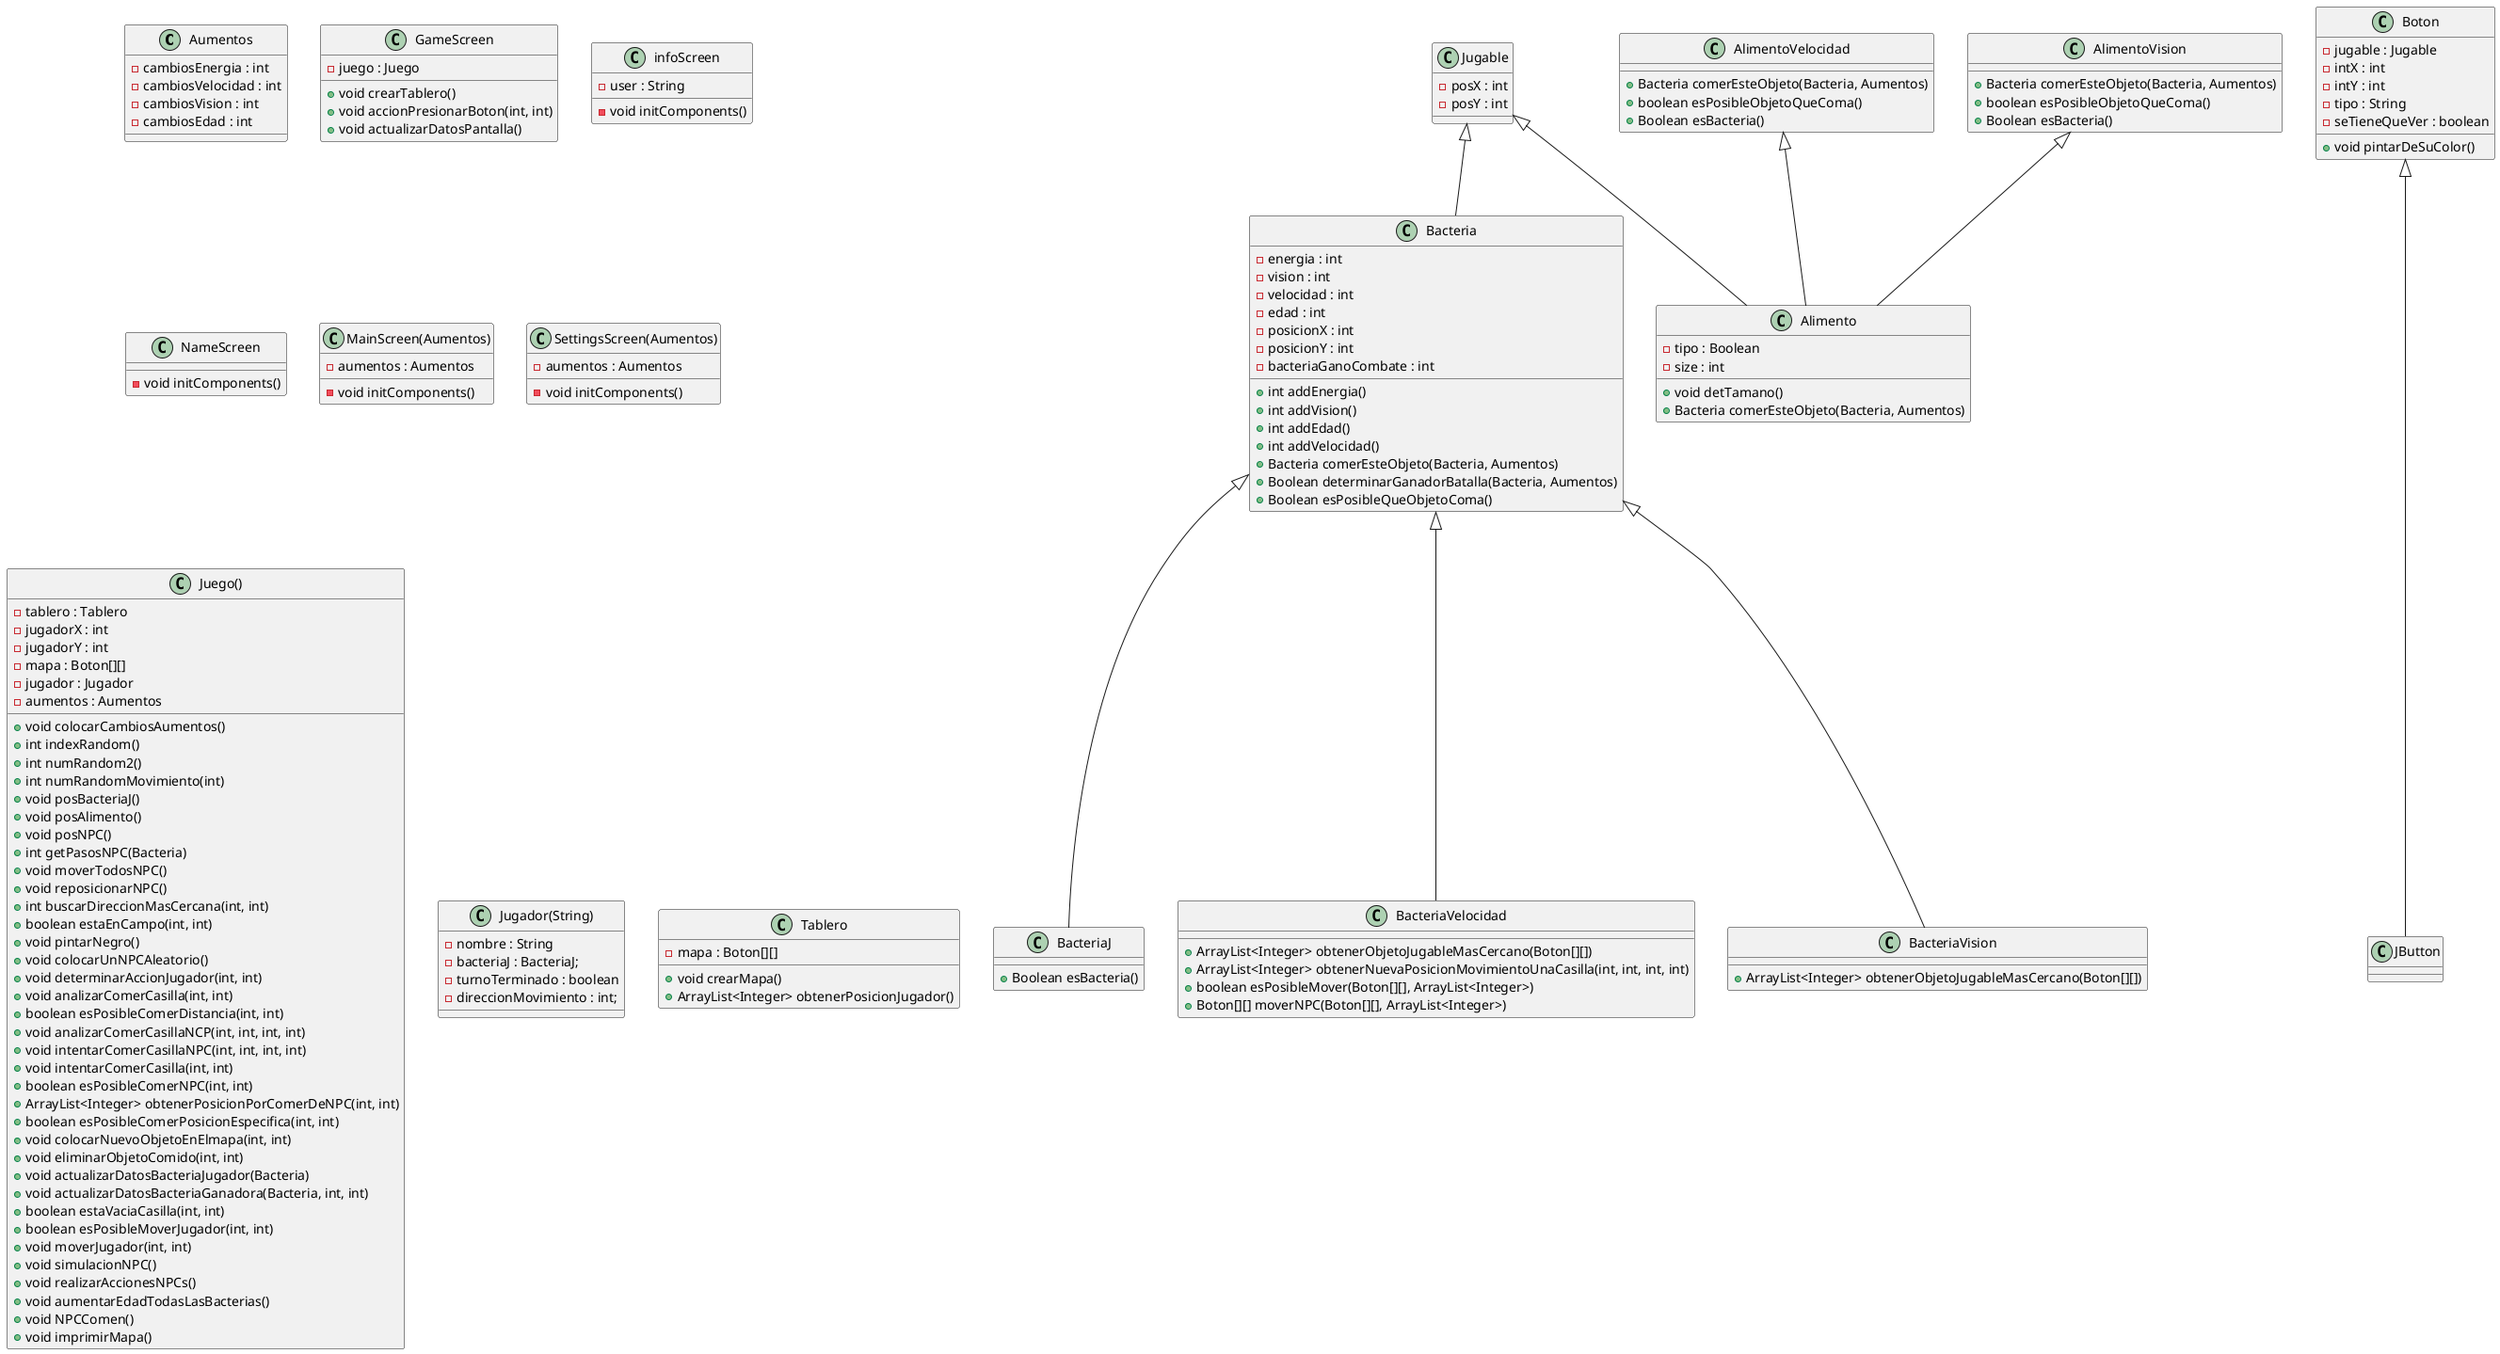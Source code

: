 @startuml "Diagrama Proyecto 1 - Santiago Moreno - Daniel Bello"

class Aumentos{
    -cambiosEnergia : int
    -cambiosVelocidad : int
    -cambiosVision : int
    -cambiosEdad : int
}

class Jugable{
    -posX : int
    -posY : int
}

class Bacteria{
    -energia : int
    -vision : int
    -velocidad : int
    -edad : int
    -posicionX : int
    -posicionY : int
    -bacteriaGanoCombate : int
    +int addEnergia()
    +int addVision()
    +int addEdad()
    +int addVelocidad()
    +Bacteria comerEsteObjeto(Bacteria, Aumentos)
    +Boolean determinarGanadorBatalla(Bacteria, Aumentos)
    +Boolean esPosibleQueObjetoComa()
}

class BacteriaJ{
    +Boolean esBacteria()
}

class BacteriaVelocidad{
    +ArrayList<Integer> obtenerObjetoJugableMasCercano(Boton[][])
    +ArrayList<Integer> obtenerNuevaPosicionMovimientoUnaCasilla(int, int, int, int)
    +boolean esPosibleMover(Boton[][], ArrayList<Integer>)
    +Boton[][] moverNPC(Boton[][], ArrayList<Integer>)
}

class BacteriaVision{
    +ArrayList<Integer> obtenerObjetoJugableMasCercano(Boton[][])
}

class Alimento{
    -tipo : Boolean
    -size : int
    +void detTamano()
    +Bacteria comerEsteObjeto(Bacteria, Aumentos)
}

class AlimentoVelocidad{
    +Bacteria comerEsteObjeto(Bacteria, Aumentos)
    +boolean esPosibleObjetoQueComa()
    +Boolean esBacteria()
}

class AlimentoVision{
    +Bacteria comerEsteObjeto(Bacteria, Aumentos)
    +boolean esPosibleObjetoQueComa()
    +Boolean esBacteria()
}

class JButton{}

class Boton{
    -jugable : Jugable
    -intX : int
    -intY : int
    -tipo : String
    -seTieneQueVer : boolean
    +void pintarDeSuColor()
}

class GameScreen{
    -juego : Juego
    +void crearTablero()
    +void accionPresionarBoton(int, int)
    +void actualizarDatosPantalla()
}

class infoScreen{
    -user : String
    -void initComponents()
}

class NameScreen{
    -void initComponents()
}

class MainScreen(Aumentos){
    -aumentos : Aumentos
    -void initComponents()
}

class SettingsScreen(Aumentos){
    -aumentos : Aumentos
    -void initComponents()
}

class Juego(){
    -tablero : Tablero
    -jugadorX : int
    -jugadorY : int
    -mapa : Boton[][]
    -jugador : Jugador
    -aumentos : Aumentos
    +void colocarCambiosAumentos()
    +int indexRandom()
    +int numRandom2()
    +int numRandomMovimiento(int)
    +void posBacteriaJ()
    +void posAlimento()
    +void posNPC()
    +int getPasosNPC(Bacteria)
    +void moverTodosNPC()
    +void reposicionarNPC()
    +int buscarDireccionMasCercana(int, int)
    +boolean estaEnCampo(int, int)
    +void pintarNegro()
    +void colocarUnNPCAleatorio()
    +void determinarAccionJugador(int, int)
    +void analizarComerCasilla(int, int)
    +boolean esPosibleComerDistancia(int, int)
    +void analizarComerCasillaNCP(int, int, int, int)
    +void intentarComerCasillaNPC(int, int, int, int)
    +void intentarComerCasilla(int, int)
    +boolean esPosibleComerNPC(int, int)
    +ArrayList<Integer> obtenerPosicionPorComerDeNPC(int, int)
    +boolean esPosibleComerPosicionEspecifica(int, int)
    +void colocarNuevoObjetoEnElmapa(int, int)
    +void eliminarObjetoComido(int, int)
    +void actualizarDatosBacteriaJugador(Bacteria)
    +void actualizarDatosBacteriaGanadora(Bacteria, int, int)
    +boolean estaVaciaCasilla(int, int)
    +boolean esPosibleMoverJugador(int, int)
    +void moverJugador(int, int)
    +void simulacionNPC()
    +void realizarAccionesNPCs()
    +void aumentarEdadTodasLasBacterias()
    +void NPCComen()
    +void imprimirMapa()
}

class Jugador(String){
    -nombre : String
    -bacteriaJ : BacteriaJ;
    -turnoTerminado : boolean
    -direccionMovimiento : int;
}

class Tablero{
    -mapa : Boton[][]
    +void crearMapa()
    +ArrayList<Integer> obtenerPosicionJugador()
}

Jugable <|-- Bacteria
Jugable <|-- Alimento
Bacteria <|-- BacteriaJ
Bacteria <|-- BacteriaVelocidad
Bacteria <|-- BacteriaVision
AlimentoVelocidad <|-- Alimento
AlimentoVision <|-- Alimento
Boton <|--- JButton

@enduml